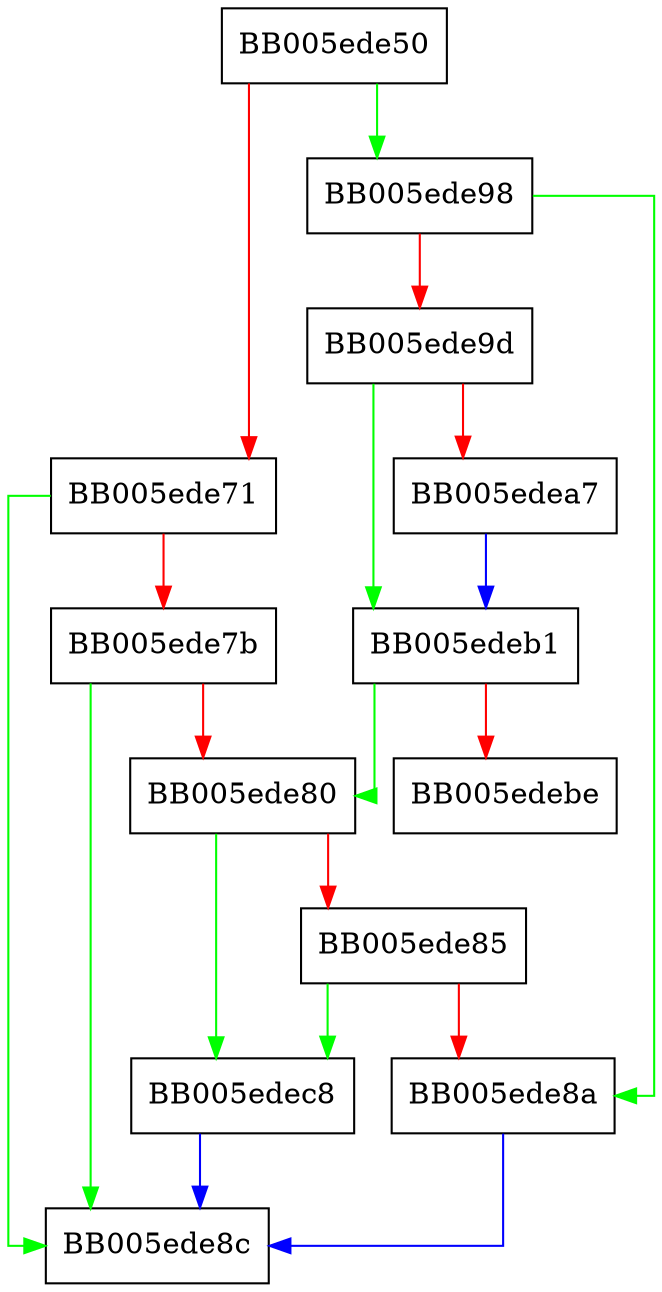 digraph CRYPTO_malloc {
  node [shape="box"];
  graph [splines=ortho];
  BB005ede50 -> BB005ede98 [color="green"];
  BB005ede50 -> BB005ede71 [color="red"];
  BB005ede71 -> BB005ede8c [color="green"];
  BB005ede71 -> BB005ede7b [color="red"];
  BB005ede7b -> BB005ede8c [color="green"];
  BB005ede7b -> BB005ede80 [color="red"];
  BB005ede80 -> BB005edec8 [color="green"];
  BB005ede80 -> BB005ede85 [color="red"];
  BB005ede85 -> BB005edec8 [color="green"];
  BB005ede85 -> BB005ede8a [color="red"];
  BB005ede8a -> BB005ede8c [color="blue"];
  BB005ede98 -> BB005ede8a [color="green"];
  BB005ede98 -> BB005ede9d [color="red"];
  BB005ede9d -> BB005edeb1 [color="green"];
  BB005ede9d -> BB005edea7 [color="red"];
  BB005edea7 -> BB005edeb1 [color="blue"];
  BB005edeb1 -> BB005ede80 [color="green"];
  BB005edeb1 -> BB005edebe [color="red"];
  BB005edec8 -> BB005ede8c [color="blue"];
}
